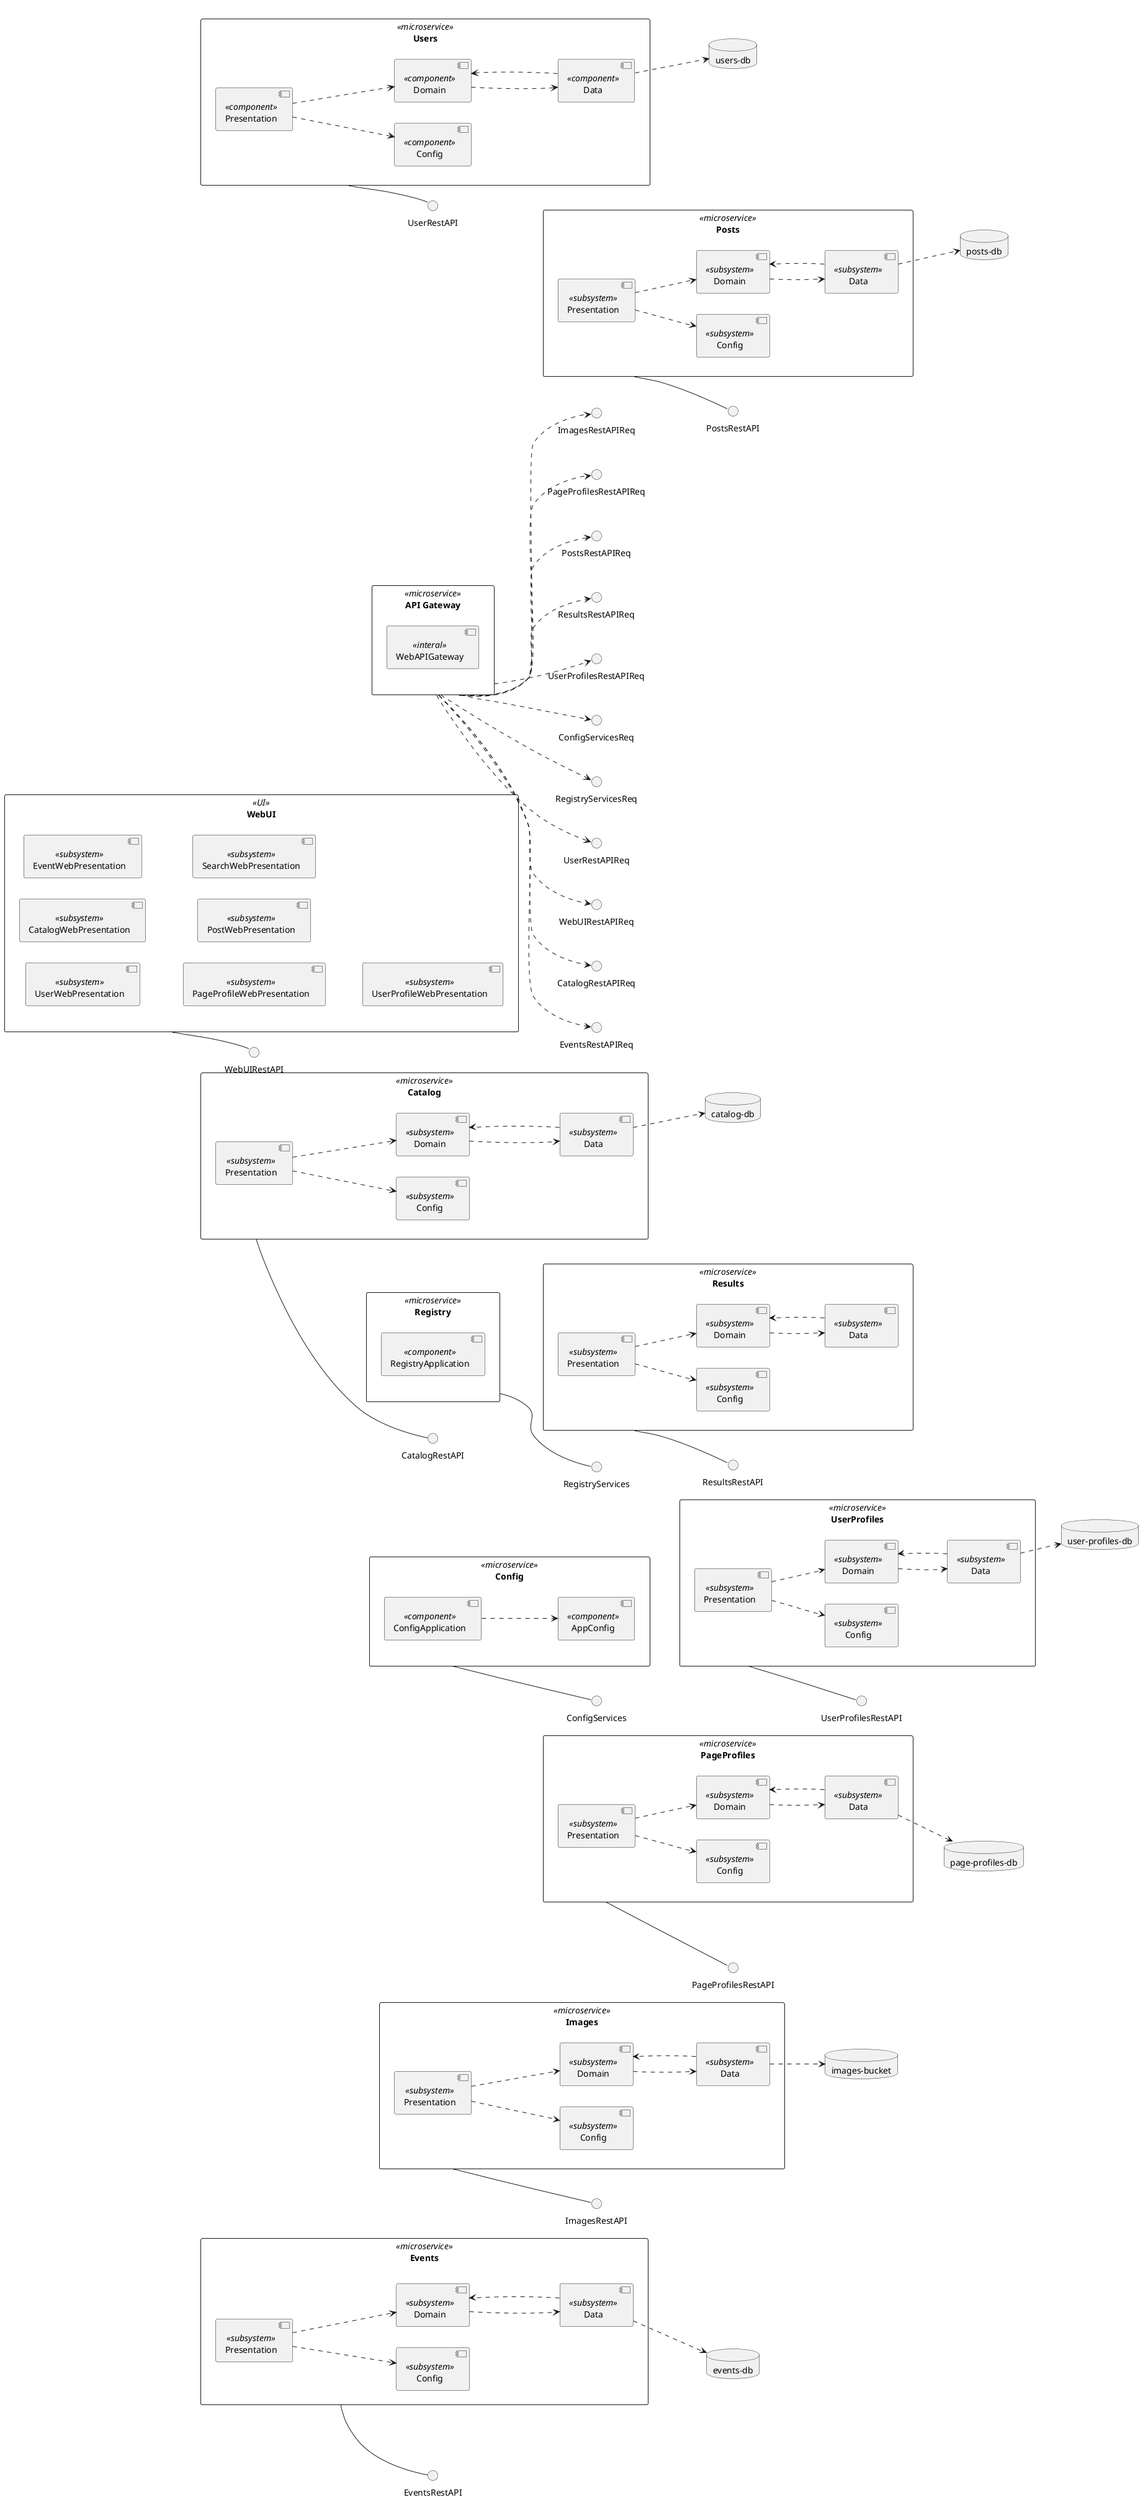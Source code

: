 @startuml

' Config 

' skinparam linetype ortho
left to right direction

' UI

rectangle "WebUI" as WEBUI <<UI>> {
    [UserWebPresentation] as UL_UI <<subsystem>>
    [CatalogWebPresentation] as CL_UI <<subsystem>>
    [EventWebPresentation] as EL_UI <<subsystem>>
    [PageProfileWebPresentation] as PPL_UI <<subsystem>>
    [PostWebPresentation] as POL_UI <<subsystem>>
    [SearchWebPresentation] as REL_UI <<subsystem>>
    [UserProfileWebPresentation] as UPL_UI <<subsystem>>
}

' Gateway 

rectangle "API Gateway" as GATE <<microservice>> {
    [WebAPIGateway] as WAG <<interal>>
}

' Microservices

rectangle "Users" as U <<microservice>> {
    [Config] as C_U <<component>>
    [Data] as DA_U <<component>>
    [Domain] as DO_U <<component>>
    [Presentation] as PE_U <<component>>
}

database "users-db" as DB_U

PE_U ..> C_U
PE_U ..> DO_U
DO_U ..> DA_U
DA_U ..> DO_U
DA_U ..> DB_U


rectangle "Catalog" as C <<microservice>> {
    [Config] as C_C <<subsystem>>
    [Data] as DA_C <<subsystem>>
    [Domain] as DO_C <<subsystem>>
    [Presentation] as PE_C <<subsystem>>
}

database "catalog-db" as DB_C


PE_C ..> C_C
PE_C ..> DO_C 
DO_C ..> DA_C
DA_C ..> DO_C
DA_C ..> DB_C

rectangle "Config" as CF <<microservice>> {
    [ConfigApplication] as C_CF <<component>>
    [AppConfig] as A_CF <<component>>
}

C_CF ..> A_CF

rectangle "Events" as E <<microservice>> {
    [Config] as C_E <<subsystem>>
    [Data] as DA_E <<subsystem>>
    [Domain] as DO_E <<subsystem>>
    [Presentation] as PE_E <<subsystem>>
}

database "events-db" as DB_E

PE_E ..> C_E
PE_E ..> DO_E 
DO_E ..> DA_E
DA_E ..> DO_E
DA_E ..> DB_E

rectangle "Images" as I <<microservice>> {
    [Config] as C_I <<subsystem>>
    [Data] as DA_I <<subsystem>>
    [Domain] as DO_I <<subsystem>>
    [Presentation] as PE_I <<subsystem>>
}

database "images-bucket" as BK_I

PE_I ..> C_I
PE_I ..> DO_I
DO_I ..> DA_I
DA_I ..> DO_I
DA_I ..> BK_I

rectangle "PageProfiles" as PP <<microservice>> {
    [Config] as C_PP <<subsystem>>
    [Data] as DA_PP <<subsystem>>
    [Domain] as DO_PP <<subsystem>>
    [Presentation] as PE_PP <<subsystem>>
}

database "page-profiles-db" as DB_PP


PE_PP  ..> C_PP  
PE_PP ..> DO_PP  
DO_PP ..> DA_PP 
DA_PP ..> DO_PP 
DA_PP ..> DB_PP

rectangle "Posts" as PO <<microservice>> {
    [Config] as C_PO <<subsystem>>
    [Data] as DA_PO <<subsystem>>
    [Domain] as DO_PO <<subsystem>>
    [Presentation] as PE_PO <<subsystem>>
}

database "posts-db" as DB_PO


PE_PO  ..> C_PO  
PE_PO ..> DO_PO  
DO_PO ..> DA_PO 
DA_PO ..> DO_PO 
DA_PO ..> DB_PO

rectangle "Registry" as R <<microservice>> {
    [RegistryApplication] as R_R <<component>>
}

rectangle "Results" as RE <<microservice>> {
    [Config] as C_RE <<subsystem>>
    [Data] as DA_RE <<subsystem>>
    [Domain] as DO_RE <<subsystem>>
    [Presentation] as PE_RE <<subsystem>>
}

PE_RE  ..> C_RE 
PE_RE ..> DO_RE
DO_RE ..> DA_RE
DA_RE ..> DO_RE

rectangle "UserProfiles" as UP <<microservice>> {
    [Config] as C_UP <<subsystem>>
    [Data] as DA_UP <<subsystem>>
    [Domain] as DO_UP <<subsystem>>
    [Presentation] as PE_UP <<subsystem>>
}

database "user-profiles-db" as DB_UP


PE_UP  ..> C_UP 
PE_UP ..> DO_UP  
DO_UP ..> DA_UP 
DA_UP ..> DO_UP 
DA_UP ..> DB_UP

' interfaces

interface "ConfigServices" as SER_CF
interface "RegistryServices" as SER_R

interface "UserRestAPI" as API_U
interface "WebUIRestAPI" as API_WEB
interface "UserRestAPI" as API_U
interface "CatalogRestAPI" as API_C
interface "EventsRestAPI" as API_E
interface "ImagesRestAPI" as API_I
interface "PageProfilesRestAPI" as API_PP
interface "PostsRestAPI" as API_PO
interface "ResultsRestAPI" as API_RE
interface "UserProfilesRestAPI" as API_UP


interface "ConfigServicesr" as SER_CFr
interface "RegistryServicesr" as SER_Rr
interface "UserRestAPIr" as API_Ur
interface "WebUIRestAPIr" as API_WEBr
interface "UserRestAPIr" as API_Ur
interface "CatalogRestAPIr" as API_Cr
interface "EventsRestAPIr" as API_Er
interface "ImagesRestAPIr" as API_Ir
interface "PageProfilesRestAPIr" as API_PPr
interface "PostsRestAPIr" as API_POr
interface "ResultsRestAPIr" as API_REr
interface "UserProfilesRestAPIr" as API_UPr

interface "ConfigServicesReq" as SER_CFr
interface "RegistryServicesReq" as SER_Rr
interface "UserRestAPIReq" as API_Ur
interface "WebUIRestAPIReq" as API_WEBr
interface "UserRestAPIReq" as API_Ur
interface "CatalogRestAPIReq" as API_Cr
interface "EventsRestAPIReq" as API_Er
interface "ImagesRestAPIReq" as API_Ir
interface "PageProfilesRestAPIReq" as API_PPr
interface "PostsRestAPIReq" as API_POr
interface "ResultsRestAPIReq" as API_REr
interface "UserProfilesRestAPIReq" as API_UPr
' interface relation

U --() API_U

C --() API_C

E --() API_E

I --() API_I

PP --() API_PP

PO --() API_PO

RE --() API_RE

UP --() API_UP

CF --() SER_CF

R --() SER_R

GATE ..>() API_Ur
GATE ..>() API_Cr
GATE ..>() API_Er
GATE ..>() API_Ir
GATE ..>() API_PPr
GATE ..>() API_POr
GATE ..>() API_REr
GATE ..>() API_UPr
GATE ..>() API_WEBr
GATE ..>() SER_CFr
GATE ..>() SER_Rr

WEBUI --() API_WEB


' Layout
' WebUI en la parte superior
WEBUI -[hidden]down-> U
WEBUI -[hidden]down-> C
WEBUI -[hidden]down-> E
WEBUI -[hidden]right-> API_WEB

' Fila superior: Users, Catalog, Events (izquierda a derecha)
U -[hidden]right-> C
C -[hidden]right-> E

' Centro: Gateway, Registry, Config
U -[hidden]down-> GATE
API_U -[hidden]left-> U
C -[hidden]down-> R
E -[hidden]down-> CF

GATE -[hidden]right-> R
R -[hidden]right-> CF

' Columna derecha: Events -> Images -> PageProfiles
E -[hidden]down-> I
I -[hidden]down-> PP

' Fila inferior: Posts, Results, UserProfiles (izquierda a derecha)
GATE -[hidden]down-> PO
R -[hidden]down-> RE
CF -[hidden]down-> UP

PO -[hidden]right-> RE
RE -[hidden]right-> UP

' Columna izquierda: Users -> Posts
U -[hidden]down-> PO

' Alinear PageProfiles con UserProfiles
PP -[hidden]down-> UP

' Bases de datos alineadas con sus servicios
DB_U -[hidden]down-> U
DB_C -[hidden]down-> C
DB_E -[hidden]down-> E
DB_PP -[hidden]down-> PP
DB_PO -[hidden]down-> PO
DB_UP -[hidden]down-> UP

@enduml
